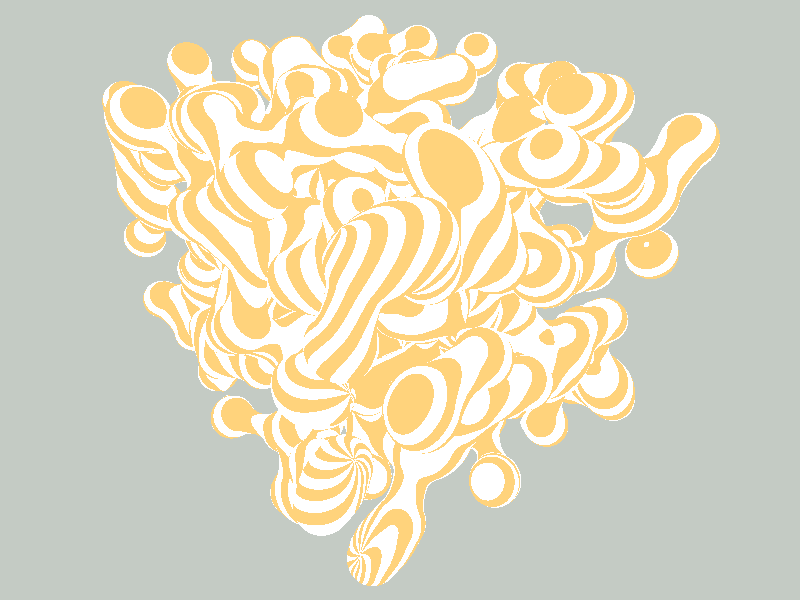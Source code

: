                            // The standard collection of textures

#include "textures.inc"               
// various glass finishes, colors and interiors
//
#include "glass.inc"



// perspective (default) camera
camera {
  location  <0.0, 4.0, -3.0>
  look_at   <0.5, 1.0,  1.5>
  right     x*image_width/image_height
}
// An area light (creates soft shadows)
// WARNING: This special light can significantly slow down rendering times!
light_source {
  <0,0,0>             // light's position (translated below)
  color rgb 1.0       // light's color
  area_light
  <8, 0, 0> <0, 0, 8> // lights spread out across this distance (x * z)
  4, 4                // total number of lights in grid (4x*4z = 16 lights)
  adaptive 0          // 0,1,2,3...
  jitter              // adds random softening of light
  circular            // make the shape of the light circular
  orient              // orient light
  translate <40, 80, -40>   // <x y z> position of light
}


plane { <0,1,0>, 0  hollow // normal vector, distance to zero ----

        texture{ pigment{ color rgb<0.55,0.60, 0.55> }
	         
                 finish { phong 1 }
               } // end of texture
        scale < 1, 1, 1>        
        translate<2,0.0,0>
      } // end of plane ------------------------------------------


#declare Random_1 = seed (52053); // Use: "rand(Random_1)" 
#declare Random_2 = seed ( 1953); // Use: "rand(Random_2)"
#declare Random_3 = seed (  153); // Use: "rand(Random_3)"


blob{   
 threshold 0.6
 // outer loop
 #local NrX = 0;    // start x
 #local EndNrX = 6; // end   x
 #while (NrX< EndNrX) 
 
    // more inner loop
    #local NrY = 0;    // start y 
    #local EndNrY = 6; // end   y
    #while (NrY< EndNrY)         
    
       // innerst loop
       #local NrZ = 0;    // start z
       #local EndNrZ = 8; // end   z
       #while (NrZ< EndNrZ) 
     
       sphere{ <NrX*0.5 + 0.35*(-0.5+rand(Random_1)),
                NrY*0.5 + 0.35*(-0.5+rand(Random_2)),
                NrZ*0.5 + 0.35*(-0.5+rand(Random_3)) >, 0.4, 1
                          
       
            } // end of sphere  

       #local NrZ = NrZ + 1;  // next Nr z
       #end // --------------- end of loop z
       // end innerst loop
    #local NrY = NrY + 1;  // next Nr y
    #end // --------------- end of loop y
    // end more inner loop
 #local NrX = NrX + 1;  // next Nr x
 #end // --------------- end of loop x                         
 // end of outer loop 
              texture { spiral1 5 scale 0.5                   //---------------- 
                   texture_map{ [0.25 pigment{ color rgbf <1,0.65,0.2,0>}
                                      normal { bumps 0.5 scale 0.25}
                                      finish { phong 0.2 reflection 0.30}]
                                [0.25 pigment{ color rgbf <1,1,1,1>} ]
                                [0.75 pigment{ color rgbf <1,1,1,1>} ]
                                [0.75 pigment{ color rgbf <1,0.65,0.2,0>}
                                      normal { bumps 0.5 scale 0.25}
                                      finish { phong 0.2 reflection 0.30}]
                              } // end of texture_map
                    rotate<90,0,0>
                 } // end of texture ------------------------------------- 

 /*
          material{ texture { Orange_Glass } // end of texture 
                   interior{ I_Glass } // end of interior
                 } // end of material -------------------
   */
rotate<0,-30,0> 
translate<0,0.2,-0.5>} // end of union

